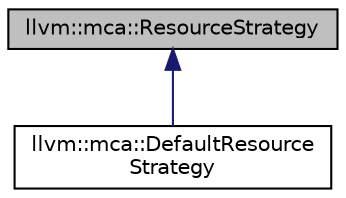 digraph "llvm::mca::ResourceStrategy"
{
 // LATEX_PDF_SIZE
  bgcolor="transparent";
  edge [fontname="Helvetica",fontsize="10",labelfontname="Helvetica",labelfontsize="10"];
  node [fontname="Helvetica",fontsize="10",shape=record];
  Node1 [label="llvm::mca::ResourceStrategy",height=0.2,width=0.4,color="black", fillcolor="grey75", style="filled", fontcolor="black",tooltip="Resource allocation strategy used by hardware scheduler resources."];
  Node1 -> Node2 [dir="back",color="midnightblue",fontsize="10",style="solid",fontname="Helvetica"];
  Node2 [label="llvm::mca::DefaultResource\lStrategy",height=0.2,width=0.4,color="black",URL="$classllvm_1_1mca_1_1DefaultResourceStrategy.html",tooltip="Default resource allocation strategy used by processor resource groups and processor resources with m..."];
}

